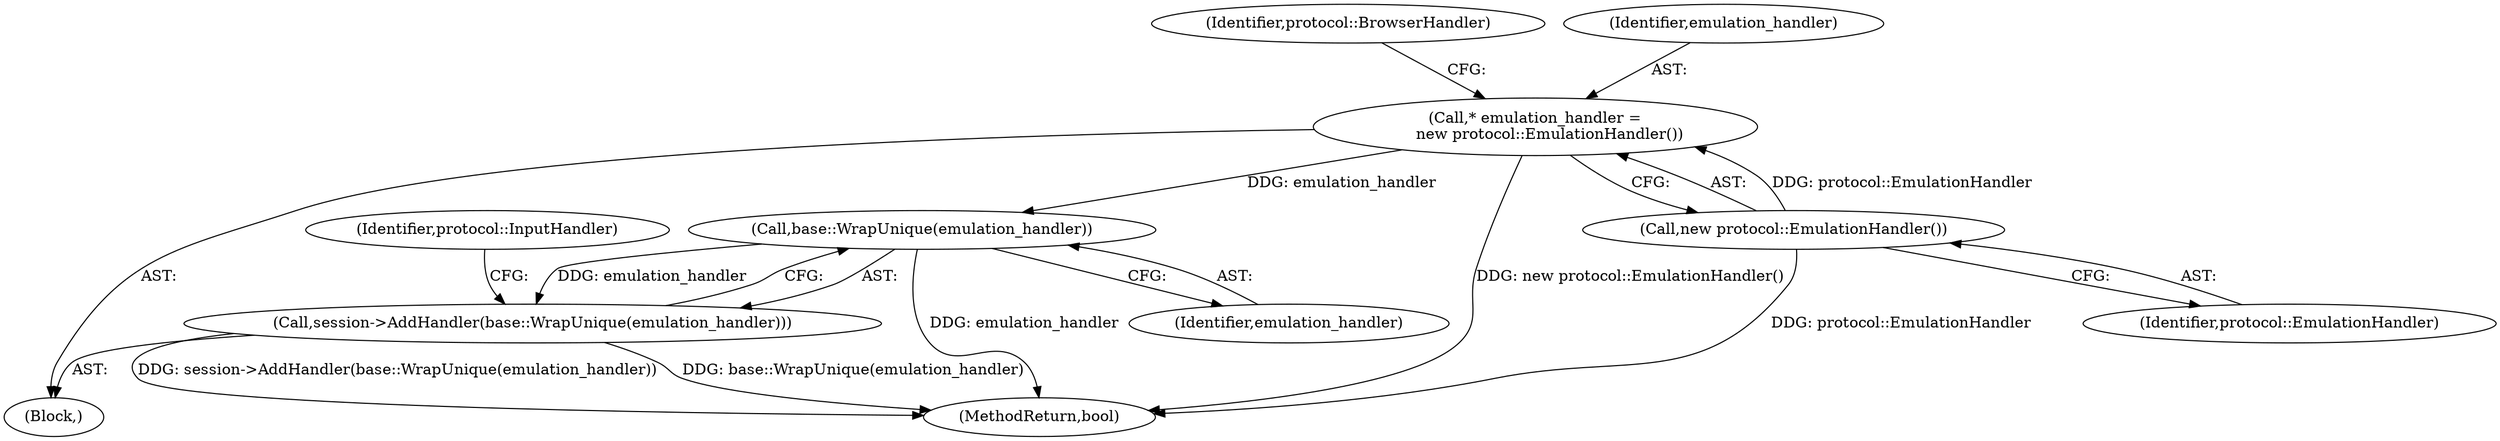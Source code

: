 digraph "0_Chrome_c71d8045ce0592cf3f4290744ab57b23c1d1b4c6_1@pointer" {
"1000124" [label="(Call,base::WrapUnique(emulation_handler))"];
"1000111" [label="(Call,* emulation_handler =\n      new protocol::EmulationHandler())"];
"1000113" [label="(Call,new protocol::EmulationHandler())"];
"1000123" [label="(Call,session->AddHandler(base::WrapUnique(emulation_handler)))"];
"1000113" [label="(Call,new protocol::EmulationHandler())"];
"1000123" [label="(Call,session->AddHandler(base::WrapUnique(emulation_handler)))"];
"1000124" [label="(Call,base::WrapUnique(emulation_handler))"];
"1000125" [label="(Identifier,emulation_handler)"];
"1000129" [label="(Identifier,protocol::InputHandler)"];
"1000118" [label="(Identifier,protocol::BrowserHandler)"];
"1000103" [label="(Block,)"];
"1000112" [label="(Identifier,emulation_handler)"];
"1000111" [label="(Call,* emulation_handler =\n      new protocol::EmulationHandler())"];
"1000204" [label="(MethodReturn,bool)"];
"1000114" [label="(Identifier,protocol::EmulationHandler)"];
"1000124" -> "1000123"  [label="AST: "];
"1000124" -> "1000125"  [label="CFG: "];
"1000125" -> "1000124"  [label="AST: "];
"1000123" -> "1000124"  [label="CFG: "];
"1000124" -> "1000204"  [label="DDG: emulation_handler"];
"1000124" -> "1000123"  [label="DDG: emulation_handler"];
"1000111" -> "1000124"  [label="DDG: emulation_handler"];
"1000111" -> "1000103"  [label="AST: "];
"1000111" -> "1000113"  [label="CFG: "];
"1000112" -> "1000111"  [label="AST: "];
"1000113" -> "1000111"  [label="AST: "];
"1000118" -> "1000111"  [label="CFG: "];
"1000111" -> "1000204"  [label="DDG: new protocol::EmulationHandler()"];
"1000113" -> "1000111"  [label="DDG: protocol::EmulationHandler"];
"1000113" -> "1000114"  [label="CFG: "];
"1000114" -> "1000113"  [label="AST: "];
"1000113" -> "1000204"  [label="DDG: protocol::EmulationHandler"];
"1000123" -> "1000103"  [label="AST: "];
"1000129" -> "1000123"  [label="CFG: "];
"1000123" -> "1000204"  [label="DDG: session->AddHandler(base::WrapUnique(emulation_handler))"];
"1000123" -> "1000204"  [label="DDG: base::WrapUnique(emulation_handler)"];
}
